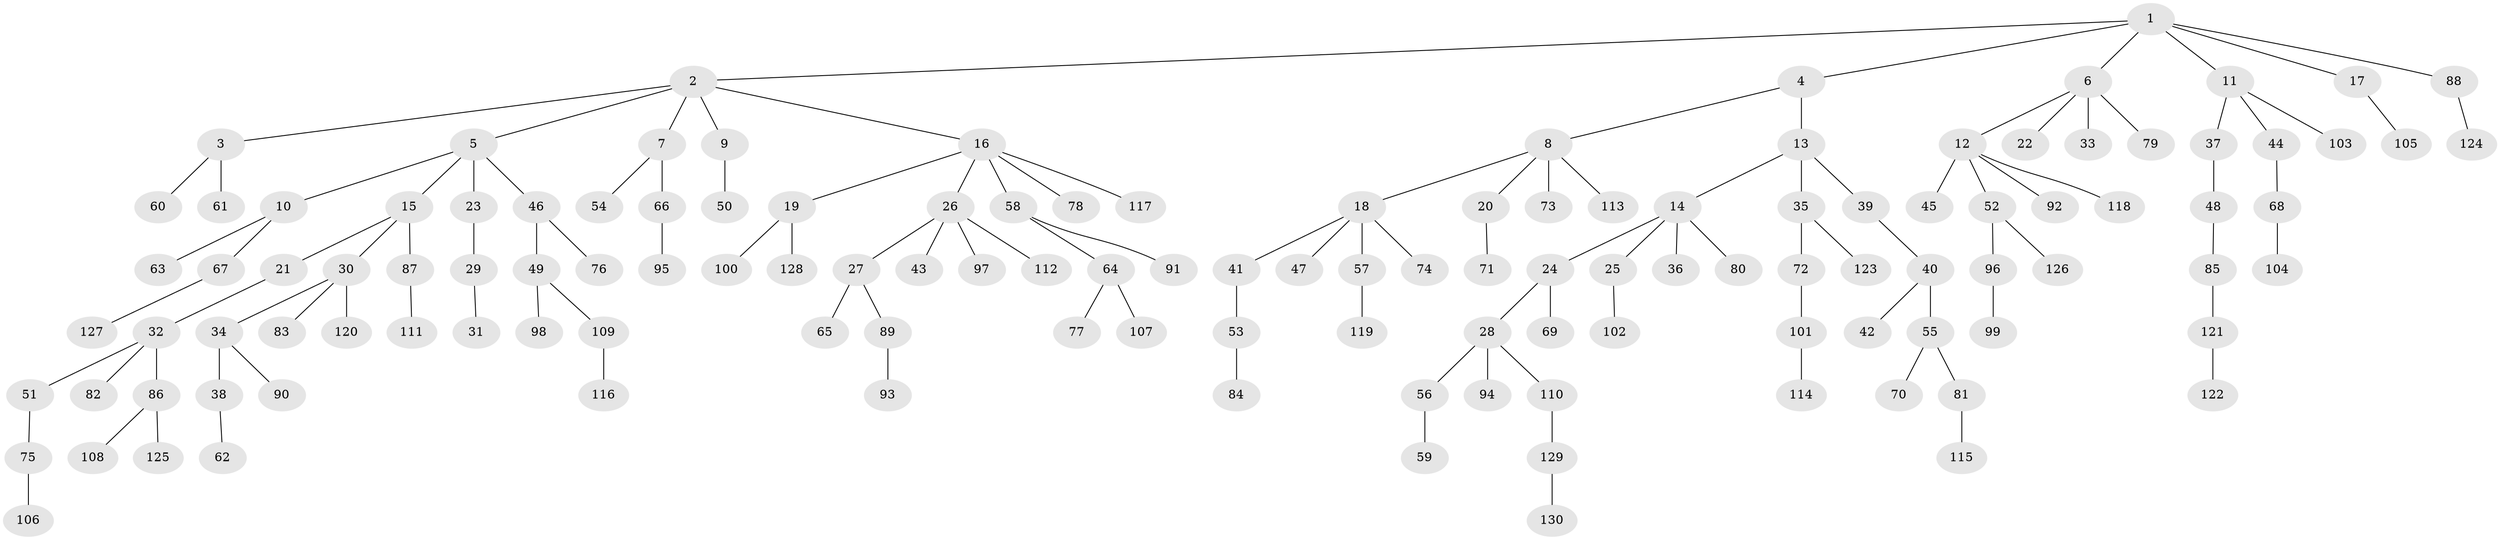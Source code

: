 // coarse degree distribution, {10: 0.011494252873563218, 2: 0.21839080459770116, 5: 0.06896551724137931, 4: 0.034482758620689655, 1: 0.5862068965517241, 3: 0.04597701149425287, 6: 0.022988505747126436, 7: 0.011494252873563218}
// Generated by graph-tools (version 1.1) at 2025/52/02/27/25 19:52:13]
// undirected, 130 vertices, 129 edges
graph export_dot {
graph [start="1"]
  node [color=gray90,style=filled];
  1;
  2;
  3;
  4;
  5;
  6;
  7;
  8;
  9;
  10;
  11;
  12;
  13;
  14;
  15;
  16;
  17;
  18;
  19;
  20;
  21;
  22;
  23;
  24;
  25;
  26;
  27;
  28;
  29;
  30;
  31;
  32;
  33;
  34;
  35;
  36;
  37;
  38;
  39;
  40;
  41;
  42;
  43;
  44;
  45;
  46;
  47;
  48;
  49;
  50;
  51;
  52;
  53;
  54;
  55;
  56;
  57;
  58;
  59;
  60;
  61;
  62;
  63;
  64;
  65;
  66;
  67;
  68;
  69;
  70;
  71;
  72;
  73;
  74;
  75;
  76;
  77;
  78;
  79;
  80;
  81;
  82;
  83;
  84;
  85;
  86;
  87;
  88;
  89;
  90;
  91;
  92;
  93;
  94;
  95;
  96;
  97;
  98;
  99;
  100;
  101;
  102;
  103;
  104;
  105;
  106;
  107;
  108;
  109;
  110;
  111;
  112;
  113;
  114;
  115;
  116;
  117;
  118;
  119;
  120;
  121;
  122;
  123;
  124;
  125;
  126;
  127;
  128;
  129;
  130;
  1 -- 2;
  1 -- 4;
  1 -- 6;
  1 -- 11;
  1 -- 17;
  1 -- 88;
  2 -- 3;
  2 -- 5;
  2 -- 7;
  2 -- 9;
  2 -- 16;
  3 -- 60;
  3 -- 61;
  4 -- 8;
  4 -- 13;
  5 -- 10;
  5 -- 15;
  5 -- 23;
  5 -- 46;
  6 -- 12;
  6 -- 22;
  6 -- 33;
  6 -- 79;
  7 -- 54;
  7 -- 66;
  8 -- 18;
  8 -- 20;
  8 -- 73;
  8 -- 113;
  9 -- 50;
  10 -- 63;
  10 -- 67;
  11 -- 37;
  11 -- 44;
  11 -- 103;
  12 -- 45;
  12 -- 52;
  12 -- 92;
  12 -- 118;
  13 -- 14;
  13 -- 35;
  13 -- 39;
  14 -- 24;
  14 -- 25;
  14 -- 36;
  14 -- 80;
  15 -- 21;
  15 -- 30;
  15 -- 87;
  16 -- 19;
  16 -- 26;
  16 -- 58;
  16 -- 78;
  16 -- 117;
  17 -- 105;
  18 -- 41;
  18 -- 47;
  18 -- 57;
  18 -- 74;
  19 -- 100;
  19 -- 128;
  20 -- 71;
  21 -- 32;
  23 -- 29;
  24 -- 28;
  24 -- 69;
  25 -- 102;
  26 -- 27;
  26 -- 43;
  26 -- 97;
  26 -- 112;
  27 -- 65;
  27 -- 89;
  28 -- 56;
  28 -- 94;
  28 -- 110;
  29 -- 31;
  30 -- 34;
  30 -- 83;
  30 -- 120;
  32 -- 51;
  32 -- 82;
  32 -- 86;
  34 -- 38;
  34 -- 90;
  35 -- 72;
  35 -- 123;
  37 -- 48;
  38 -- 62;
  39 -- 40;
  40 -- 42;
  40 -- 55;
  41 -- 53;
  44 -- 68;
  46 -- 49;
  46 -- 76;
  48 -- 85;
  49 -- 98;
  49 -- 109;
  51 -- 75;
  52 -- 96;
  52 -- 126;
  53 -- 84;
  55 -- 70;
  55 -- 81;
  56 -- 59;
  57 -- 119;
  58 -- 64;
  58 -- 91;
  64 -- 77;
  64 -- 107;
  66 -- 95;
  67 -- 127;
  68 -- 104;
  72 -- 101;
  75 -- 106;
  81 -- 115;
  85 -- 121;
  86 -- 108;
  86 -- 125;
  87 -- 111;
  88 -- 124;
  89 -- 93;
  96 -- 99;
  101 -- 114;
  109 -- 116;
  110 -- 129;
  121 -- 122;
  129 -- 130;
}
